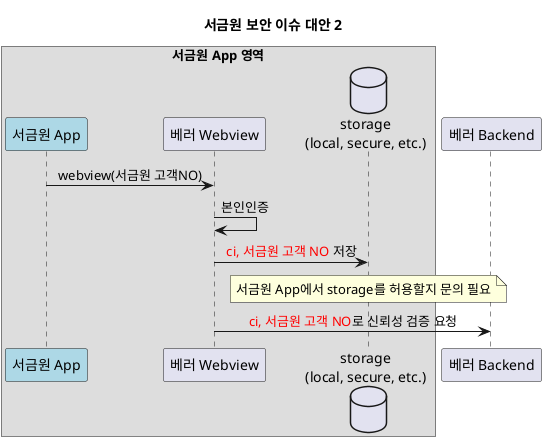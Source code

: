 @startuml private mydata oauth

title 서금원 보안 이슈 대안 2
skinparam sequenceMessageAlign center

box 서금원 App 영역
participant "서금원 App" as SeoApp #LightBlue
participant "베러 Webview" as BetterWeb
database "storage\n(local, secure, etc.)" as Storage
end box

participant "베러 Backend" as BetterBack

SeoApp -> BetterWeb: webview(서금원 고객NO)
BetterWeb -> BetterWeb: 본인인증
BetterWeb -> Storage: <color #RED>ci, 서금원 고객 NO</color> 저장
note over Storage: 서금원 App에서 storage를 허용할지 문의 필요
BetterWeb -> BetterBack: <color #RED>ci, 서금원 고객 NO</color>로 신뢰성 검증 요청

@enduml
